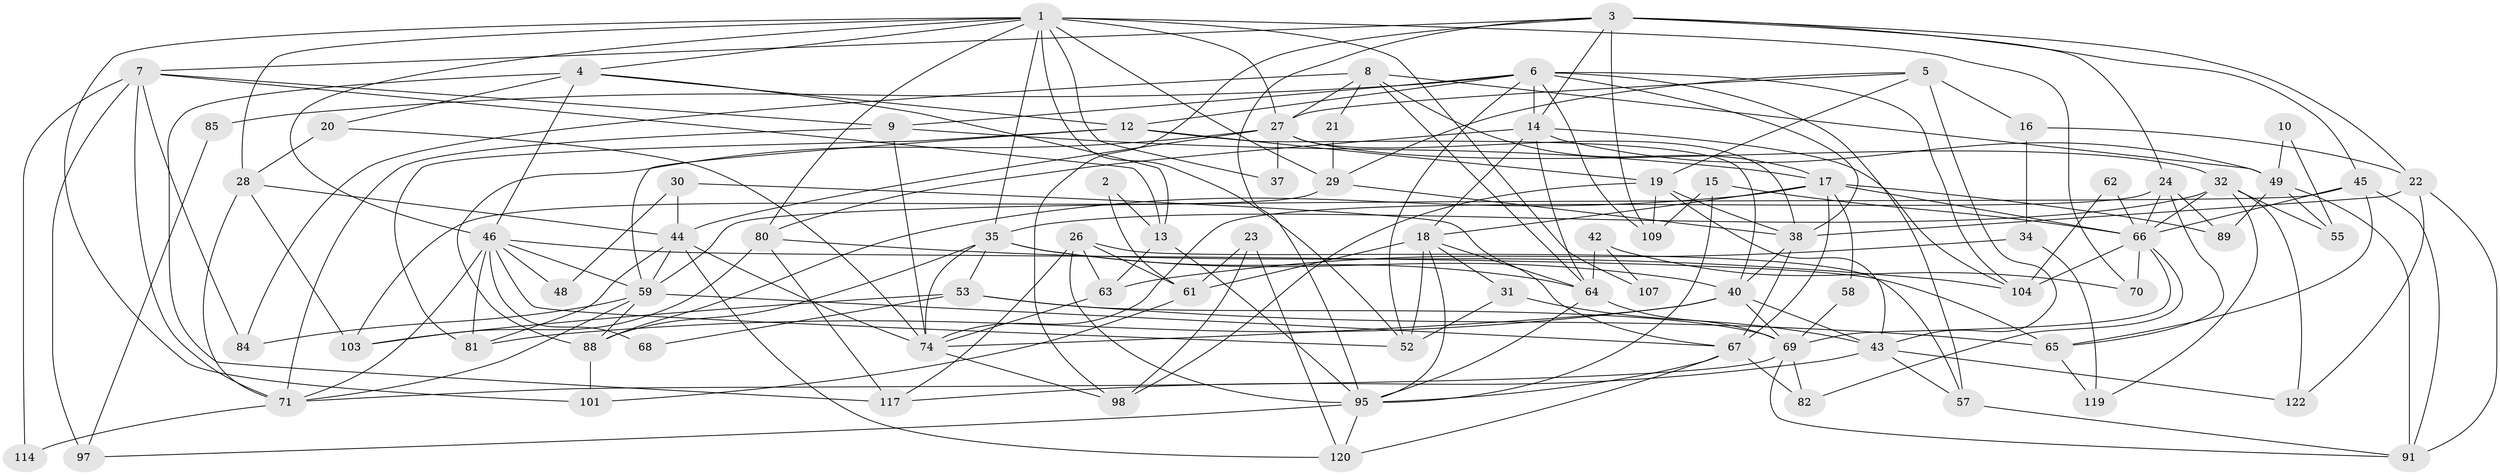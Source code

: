 // original degree distribution, {8: 0.016260162601626018, 2: 0.13821138211382114, 6: 0.06504065040650407, 3: 0.2682926829268293, 5: 0.2032520325203252, 4: 0.2601626016260163, 7: 0.04878048780487805}
// Generated by graph-tools (version 1.1) at 2025/11/02/27/25 16:11:22]
// undirected, 81 vertices, 200 edges
graph export_dot {
graph [start="1"]
  node [color=gray90,style=filled];
  1 [super="+36"];
  2;
  3 [super="+11"];
  4 [super="+83"];
  5 [super="+33"];
  6 [super="+56"];
  7 [super="+72"];
  8 [super="+77"];
  9 [super="+100"];
  10;
  12 [super="+90"];
  13;
  14 [super="+54"];
  15 [super="+47"];
  16;
  17 [super="+76"];
  18 [super="+93"];
  19 [super="+106"];
  20;
  21;
  22;
  23;
  24 [super="+25"];
  26 [super="+115"];
  27 [super="+111"];
  28 [super="+50"];
  29 [super="+112"];
  30;
  31;
  32 [super="+39"];
  34;
  35 [super="+41"];
  37;
  38 [super="+113"];
  40;
  42 [super="+86"];
  43 [super="+116"];
  44 [super="+51"];
  45 [super="+75"];
  46 [super="+108"];
  48;
  49 [super="+99"];
  52 [super="+87"];
  53;
  55;
  57 [super="+60"];
  58;
  59 [super="+73"];
  61;
  62;
  63;
  64 [super="+123"];
  65;
  66 [super="+79"];
  67 [super="+121"];
  68;
  69 [super="+102"];
  70;
  71 [super="+96"];
  74 [super="+78"];
  80 [super="+92"];
  81;
  82;
  84;
  85;
  88 [super="+110"];
  89;
  91 [super="+94"];
  95 [super="+105"];
  97;
  98;
  101;
  103;
  104 [super="+118"];
  107;
  109;
  114;
  117;
  119;
  120;
  122;
  1 -- 29;
  1 -- 80;
  1 -- 101;
  1 -- 107;
  1 -- 28;
  1 -- 35;
  1 -- 37;
  1 -- 70;
  1 -- 27;
  1 -- 46;
  1 -- 52;
  1 -- 4;
  2 -- 13;
  2 -- 61;
  3 -- 98;
  3 -- 7;
  3 -- 14;
  3 -- 22;
  3 -- 45;
  3 -- 24;
  3 -- 109;
  3 -- 95;
  4 -- 46;
  4 -- 20;
  4 -- 117;
  4 -- 12;
  4 -- 13;
  5 -- 16;
  5 -- 27;
  5 -- 43;
  5 -- 29;
  5 -- 19;
  6 -- 14;
  6 -- 38;
  6 -- 52;
  6 -- 104;
  6 -- 85;
  6 -- 57;
  6 -- 109;
  6 -- 12;
  6 -- 9;
  7 -- 71;
  7 -- 84;
  7 -- 97;
  7 -- 114;
  7 -- 9;
  7 -- 13;
  8 -- 21;
  8 -- 64;
  8 -- 27;
  8 -- 17;
  8 -- 84;
  8 -- 49;
  9 -- 71;
  9 -- 17;
  9 -- 74;
  10 -- 55;
  10 -- 49;
  12 -- 40;
  12 -- 81;
  12 -- 19;
  12 -- 59;
  13 -- 63;
  13 -- 95;
  14 -- 64;
  14 -- 104;
  14 -- 80;
  14 -- 49;
  14 -- 18;
  15 -- 95;
  15 -- 66;
  15 -- 109;
  16 -- 34;
  16 -- 22;
  17 -- 58;
  17 -- 66;
  17 -- 67;
  17 -- 89;
  17 -- 88;
  17 -- 18;
  18 -- 95;
  18 -- 52;
  18 -- 61;
  18 -- 64;
  18 -- 31;
  19 -- 98;
  19 -- 38;
  19 -- 43;
  19 -- 109;
  20 -- 28;
  20 -- 74;
  21 -- 29;
  22 -- 91;
  22 -- 38;
  22 -- 122;
  23 -- 61;
  23 -- 120;
  23 -- 98;
  24 -- 89;
  24 -- 65;
  24 -- 66;
  24 -- 74;
  26 -- 63;
  26 -- 95;
  26 -- 117;
  26 -- 61;
  26 -- 57;
  27 -- 32;
  27 -- 37;
  27 -- 38;
  27 -- 88;
  27 -- 44 [weight=2];
  28 -- 71;
  28 -- 103;
  28 -- 44;
  29 -- 103;
  29 -- 38;
  30 -- 67;
  30 -- 48;
  30 -- 44;
  31 -- 43;
  31 -- 52;
  32 -- 122;
  32 -- 55;
  32 -- 119;
  32 -- 66;
  32 -- 35;
  34 -- 119;
  34 -- 63;
  35 -- 74;
  35 -- 64;
  35 -- 53;
  35 -- 40;
  35 -- 88;
  38 -- 67;
  38 -- 40;
  40 -- 81;
  40 -- 43;
  40 -- 69;
  40 -- 74;
  42 -- 70;
  42 -- 64;
  42 -- 107;
  43 -- 122;
  43 -- 117;
  43 -- 57;
  44 -- 81;
  44 -- 74;
  44 -- 120;
  44 -- 59;
  45 -- 65;
  45 -- 66;
  45 -- 59;
  45 -- 91;
  46 -- 81;
  46 -- 48;
  46 -- 68;
  46 -- 71;
  46 -- 65;
  46 -- 59;
  46 -- 52;
  49 -- 91;
  49 -- 55;
  49 -- 89;
  53 -- 103;
  53 -- 65;
  53 -- 68;
  53 -- 69;
  57 -- 91;
  58 -- 69;
  59 -- 67;
  59 -- 84;
  59 -- 71;
  59 -- 88;
  61 -- 101;
  62 -- 104;
  62 -- 66;
  63 -- 74;
  64 -- 69;
  64 -- 95;
  65 -- 119;
  66 -- 82;
  66 -- 69;
  66 -- 70;
  66 -- 104;
  67 -- 82 [weight=2];
  67 -- 120;
  67 -- 95;
  69 -- 82;
  69 -- 71;
  69 -- 91;
  71 -- 114;
  74 -- 98;
  80 -- 117;
  80 -- 104;
  80 -- 103;
  85 -- 97;
  88 -- 101;
  95 -- 120;
  95 -- 97;
}
